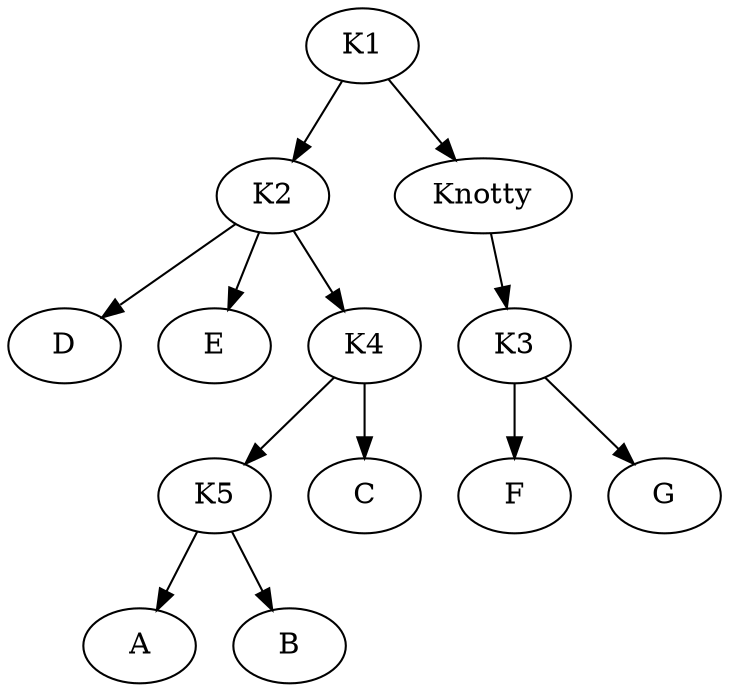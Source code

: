 digraph tree {
	K1 -> K2
	K2 -> D
	K2 -> E
	K2 -> K4
	K4 -> K5
	K5 -> A
	K5 -> B
	K4 -> C
	K1 -> Knotty
	Knotty -> K3
	K3 -> F
	K3 -> G
}
